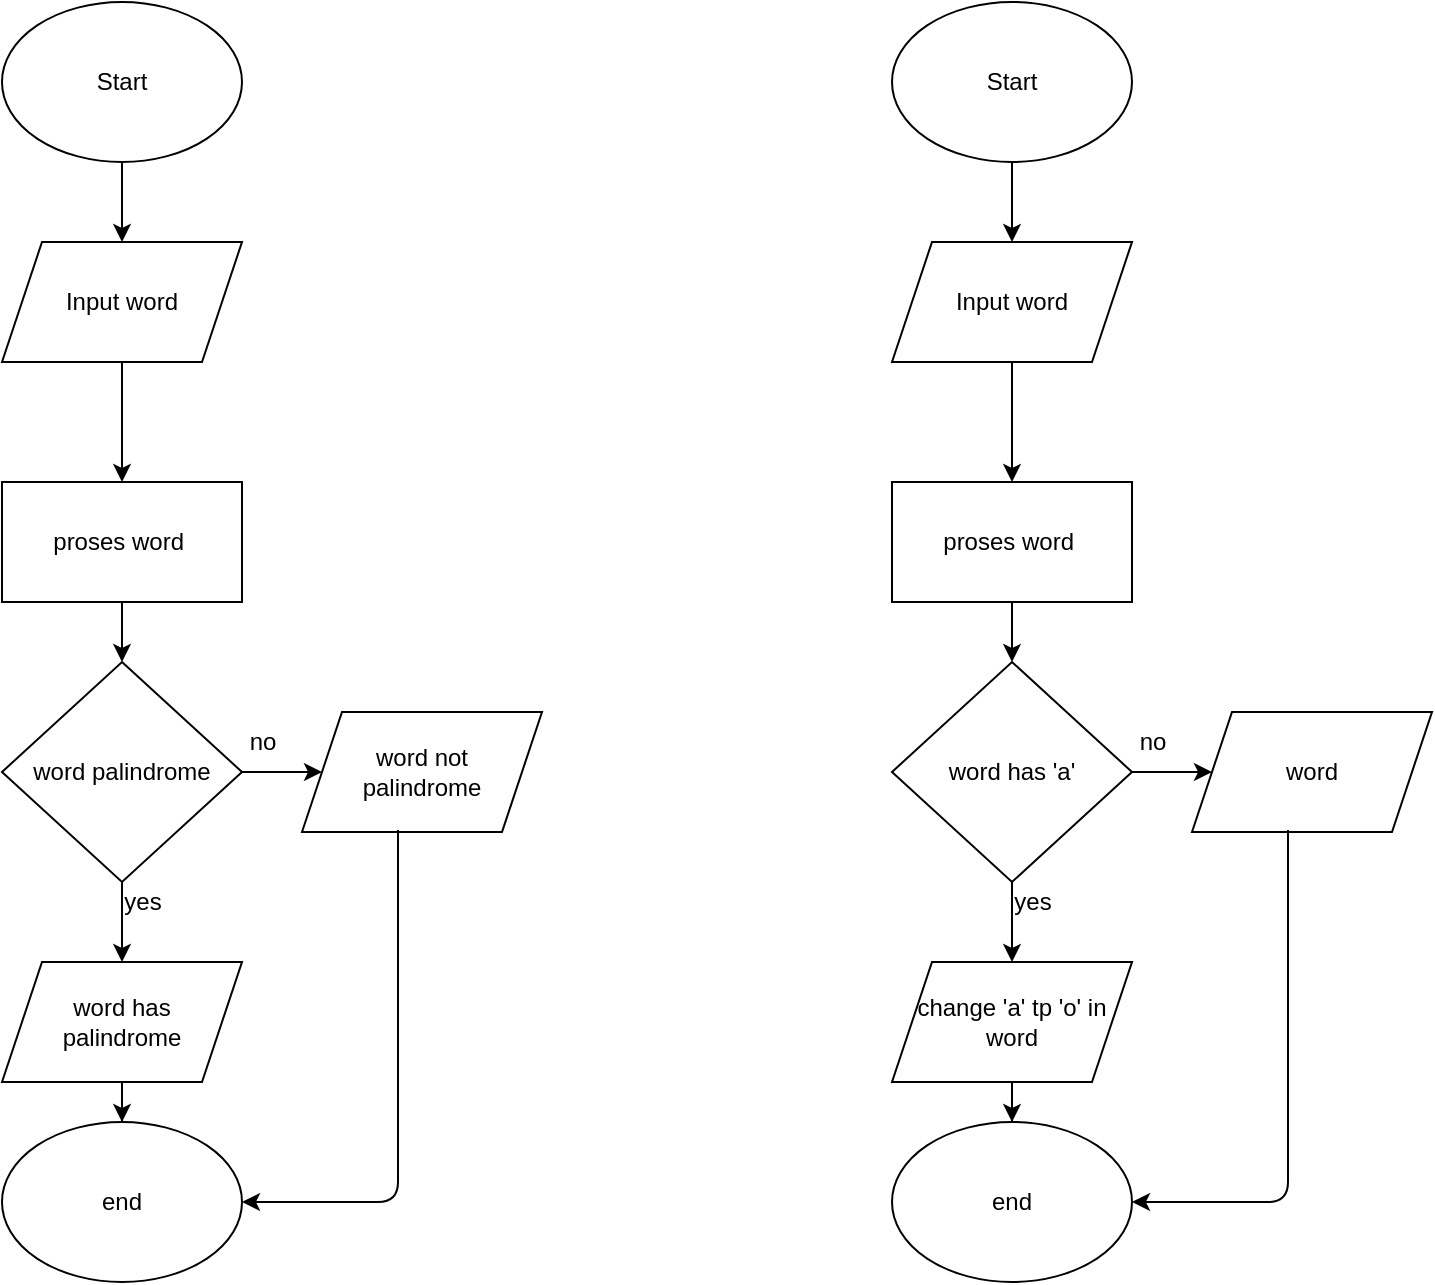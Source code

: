 <mxfile version="13.7.9" type="device"><diagram id="C-ZpoCM0YGuFg2SZf7tj" name="Page-1"><mxGraphModel dx="852" dy="494" grid="1" gridSize="10" guides="1" tooltips="1" connect="1" arrows="1" fold="1" page="1" pageScale="1" pageWidth="850" pageHeight="1100" math="0" shadow="0"><root><mxCell id="0"/><mxCell id="1" parent="0"/><mxCell id="ZkcZ0iJtxUPBw6xSraMI-3" value="" style="edgeStyle=orthogonalEdgeStyle;rounded=0;orthogonalLoop=1;jettySize=auto;html=1;" parent="1" source="ZkcZ0iJtxUPBw6xSraMI-1" target="ZkcZ0iJtxUPBw6xSraMI-2" edge="1"><mxGeometry relative="1" as="geometry"/></mxCell><mxCell id="ZkcZ0iJtxUPBw6xSraMI-1" value="Start" style="ellipse;whiteSpace=wrap;html=1;" parent="1" vertex="1"><mxGeometry x="80" y="80" width="120" height="80" as="geometry"/></mxCell><mxCell id="ZkcZ0iJtxUPBw6xSraMI-5" value="" style="edgeStyle=orthogonalEdgeStyle;rounded=0;orthogonalLoop=1;jettySize=auto;html=1;entryX=0.5;entryY=0;entryDx=0;entryDy=0;" parent="1" source="ZkcZ0iJtxUPBw6xSraMI-2" target="ZkcZ0iJtxUPBw6xSraMI-6" edge="1"><mxGeometry relative="1" as="geometry"><mxPoint x="140" y="320" as="targetPoint"/></mxGeometry></mxCell><mxCell id="ZkcZ0iJtxUPBw6xSraMI-2" value="Input word" style="shape=parallelogram;perimeter=parallelogramPerimeter;whiteSpace=wrap;html=1;fixedSize=1;" parent="1" vertex="1"><mxGeometry x="80" y="200" width="120" height="60" as="geometry"/></mxCell><mxCell id="ZkcZ0iJtxUPBw6xSraMI-9" value="" style="edgeStyle=orthogonalEdgeStyle;rounded=0;orthogonalLoop=1;jettySize=auto;html=1;" parent="1" source="ZkcZ0iJtxUPBw6xSraMI-6" target="ZkcZ0iJtxUPBw6xSraMI-8" edge="1"><mxGeometry relative="1" as="geometry"/></mxCell><mxCell id="ZkcZ0iJtxUPBw6xSraMI-6" value="proses word&amp;nbsp;" style="whiteSpace=wrap;html=1;" parent="1" vertex="1"><mxGeometry x="80" y="320" width="120" height="60" as="geometry"/></mxCell><mxCell id="ZkcZ0iJtxUPBw6xSraMI-11" value="" style="edgeStyle=orthogonalEdgeStyle;rounded=0;orthogonalLoop=1;jettySize=auto;html=1;" parent="1" source="ZkcZ0iJtxUPBw6xSraMI-8" target="ZkcZ0iJtxUPBw6xSraMI-10" edge="1"><mxGeometry relative="1" as="geometry"/></mxCell><mxCell id="ZkcZ0iJtxUPBw6xSraMI-13" value="" style="edgeStyle=orthogonalEdgeStyle;rounded=0;orthogonalLoop=1;jettySize=auto;html=1;" parent="1" source="ZkcZ0iJtxUPBw6xSraMI-8" target="ZkcZ0iJtxUPBw6xSraMI-12" edge="1"><mxGeometry relative="1" as="geometry"/></mxCell><mxCell id="ZkcZ0iJtxUPBw6xSraMI-8" value="word palindrome" style="rhombus;whiteSpace=wrap;html=1;" parent="1" vertex="1"><mxGeometry x="80" y="410" width="120" height="110" as="geometry"/></mxCell><mxCell id="ZkcZ0iJtxUPBw6xSraMI-10" value="word not&lt;br&gt;palindrome" style="shape=parallelogram;perimeter=parallelogramPerimeter;whiteSpace=wrap;html=1;fixedSize=1;" parent="1" vertex="1"><mxGeometry x="230" y="435" width="120" height="60" as="geometry"/></mxCell><mxCell id="ZkcZ0iJtxUPBw6xSraMI-19" value="" style="edgeStyle=orthogonalEdgeStyle;rounded=0;orthogonalLoop=1;jettySize=auto;html=1;" parent="1" source="ZkcZ0iJtxUPBw6xSraMI-12" target="ZkcZ0iJtxUPBw6xSraMI-18" edge="1"><mxGeometry relative="1" as="geometry"/></mxCell><mxCell id="ZkcZ0iJtxUPBw6xSraMI-12" value="word has&lt;br&gt;palindrome" style="shape=parallelogram;perimeter=parallelogramPerimeter;whiteSpace=wrap;html=1;fixedSize=1;" parent="1" vertex="1"><mxGeometry x="80" y="560" width="120" height="60" as="geometry"/></mxCell><mxCell id="ZkcZ0iJtxUPBw6xSraMI-15" value="no" style="text;html=1;align=center;verticalAlign=middle;resizable=0;points=[];autosize=1;" parent="1" vertex="1"><mxGeometry x="195" y="440" width="30" height="20" as="geometry"/></mxCell><mxCell id="ZkcZ0iJtxUPBw6xSraMI-16" value="yes" style="text;html=1;align=center;verticalAlign=middle;resizable=0;points=[];autosize=1;" parent="1" vertex="1"><mxGeometry x="135" y="520" width="30" height="20" as="geometry"/></mxCell><mxCell id="ZkcZ0iJtxUPBw6xSraMI-18" value="end" style="ellipse;whiteSpace=wrap;html=1;" parent="1" vertex="1"><mxGeometry x="80" y="640" width="120" height="80" as="geometry"/></mxCell><mxCell id="ZkcZ0iJtxUPBw6xSraMI-20" value="" style="endArrow=classic;html=1;exitX=0.4;exitY=0.983;exitDx=0;exitDy=0;exitPerimeter=0;entryX=1;entryY=0.5;entryDx=0;entryDy=0;" parent="1" source="ZkcZ0iJtxUPBw6xSraMI-10" target="ZkcZ0iJtxUPBw6xSraMI-18" edge="1"><mxGeometry width="50" height="50" relative="1" as="geometry"><mxPoint x="390" y="490" as="sourcePoint"/><mxPoint x="440" y="440" as="targetPoint"/><Array as="points"><mxPoint x="278" y="680"/></Array></mxGeometry></mxCell><mxCell id="ZkcZ0iJtxUPBw6xSraMI-22" value="" style="edgeStyle=orthogonalEdgeStyle;rounded=0;orthogonalLoop=1;jettySize=auto;html=1;" parent="1" source="ZkcZ0iJtxUPBw6xSraMI-23" target="ZkcZ0iJtxUPBw6xSraMI-25" edge="1"><mxGeometry relative="1" as="geometry"/></mxCell><mxCell id="ZkcZ0iJtxUPBw6xSraMI-23" value="Start" style="ellipse;whiteSpace=wrap;html=1;" parent="1" vertex="1"><mxGeometry x="525" y="80" width="120" height="80" as="geometry"/></mxCell><mxCell id="ZkcZ0iJtxUPBw6xSraMI-24" value="" style="edgeStyle=orthogonalEdgeStyle;rounded=0;orthogonalLoop=1;jettySize=auto;html=1;entryX=0.5;entryY=0;entryDx=0;entryDy=0;" parent="1" source="ZkcZ0iJtxUPBw6xSraMI-25" target="ZkcZ0iJtxUPBw6xSraMI-29" edge="1"><mxGeometry relative="1" as="geometry"><mxPoint x="585" y="320" as="targetPoint"/></mxGeometry></mxCell><mxCell id="ZkcZ0iJtxUPBw6xSraMI-25" value="Input word" style="shape=parallelogram;perimeter=parallelogramPerimeter;whiteSpace=wrap;html=1;fixedSize=1;" parent="1" vertex="1"><mxGeometry x="525" y="200" width="120" height="60" as="geometry"/></mxCell><mxCell id="ZkcZ0iJtxUPBw6xSraMI-28" value="" style="edgeStyle=orthogonalEdgeStyle;rounded=0;orthogonalLoop=1;jettySize=auto;html=1;" parent="1" source="ZkcZ0iJtxUPBw6xSraMI-29" target="ZkcZ0iJtxUPBw6xSraMI-32" edge="1"><mxGeometry relative="1" as="geometry"/></mxCell><mxCell id="ZkcZ0iJtxUPBw6xSraMI-29" value="proses word&amp;nbsp;" style="whiteSpace=wrap;html=1;" parent="1" vertex="1"><mxGeometry x="525" y="320" width="120" height="60" as="geometry"/></mxCell><mxCell id="ZkcZ0iJtxUPBw6xSraMI-30" value="" style="edgeStyle=orthogonalEdgeStyle;rounded=0;orthogonalLoop=1;jettySize=auto;html=1;" parent="1" source="ZkcZ0iJtxUPBw6xSraMI-32" target="ZkcZ0iJtxUPBw6xSraMI-33" edge="1"><mxGeometry relative="1" as="geometry"/></mxCell><mxCell id="ZkcZ0iJtxUPBw6xSraMI-31" value="" style="edgeStyle=orthogonalEdgeStyle;rounded=0;orthogonalLoop=1;jettySize=auto;html=1;" parent="1" source="ZkcZ0iJtxUPBw6xSraMI-32" target="ZkcZ0iJtxUPBw6xSraMI-35" edge="1"><mxGeometry relative="1" as="geometry"/></mxCell><mxCell id="ZkcZ0iJtxUPBw6xSraMI-32" value="word has 'a'" style="rhombus;whiteSpace=wrap;html=1;" parent="1" vertex="1"><mxGeometry x="525" y="410" width="120" height="110" as="geometry"/></mxCell><mxCell id="ZkcZ0iJtxUPBw6xSraMI-33" value="word" style="shape=parallelogram;perimeter=parallelogramPerimeter;whiteSpace=wrap;html=1;fixedSize=1;" parent="1" vertex="1"><mxGeometry x="675" y="435" width="120" height="60" as="geometry"/></mxCell><mxCell id="ZkcZ0iJtxUPBw6xSraMI-34" value="" style="edgeStyle=orthogonalEdgeStyle;rounded=0;orthogonalLoop=1;jettySize=auto;html=1;" parent="1" source="ZkcZ0iJtxUPBw6xSraMI-35" target="ZkcZ0iJtxUPBw6xSraMI-40" edge="1"><mxGeometry relative="1" as="geometry"/></mxCell><mxCell id="ZkcZ0iJtxUPBw6xSraMI-35" value="change 'a' tp 'o' in word" style="shape=parallelogram;perimeter=parallelogramPerimeter;whiteSpace=wrap;html=1;fixedSize=1;" parent="1" vertex="1"><mxGeometry x="525" y="560" width="120" height="60" as="geometry"/></mxCell><mxCell id="ZkcZ0iJtxUPBw6xSraMI-37" value="no" style="text;html=1;align=center;verticalAlign=middle;resizable=0;points=[];autosize=1;" parent="1" vertex="1"><mxGeometry x="640" y="440" width="30" height="20" as="geometry"/></mxCell><mxCell id="ZkcZ0iJtxUPBw6xSraMI-38" value="yes" style="text;html=1;align=center;verticalAlign=middle;resizable=0;points=[];autosize=1;" parent="1" vertex="1"><mxGeometry x="580" y="520" width="30" height="20" as="geometry"/></mxCell><mxCell id="ZkcZ0iJtxUPBw6xSraMI-40" value="end" style="ellipse;whiteSpace=wrap;html=1;" parent="1" vertex="1"><mxGeometry x="525" y="640" width="120" height="80" as="geometry"/></mxCell><mxCell id="ZkcZ0iJtxUPBw6xSraMI-41" value="" style="endArrow=classic;html=1;exitX=0.4;exitY=0.983;exitDx=0;exitDy=0;exitPerimeter=0;entryX=1;entryY=0.5;entryDx=0;entryDy=0;" parent="1" source="ZkcZ0iJtxUPBw6xSraMI-33" target="ZkcZ0iJtxUPBw6xSraMI-40" edge="1"><mxGeometry width="50" height="50" relative="1" as="geometry"><mxPoint x="835" y="490" as="sourcePoint"/><mxPoint x="885" y="440" as="targetPoint"/><Array as="points"><mxPoint x="723" y="680"/></Array></mxGeometry></mxCell></root></mxGraphModel></diagram></mxfile>